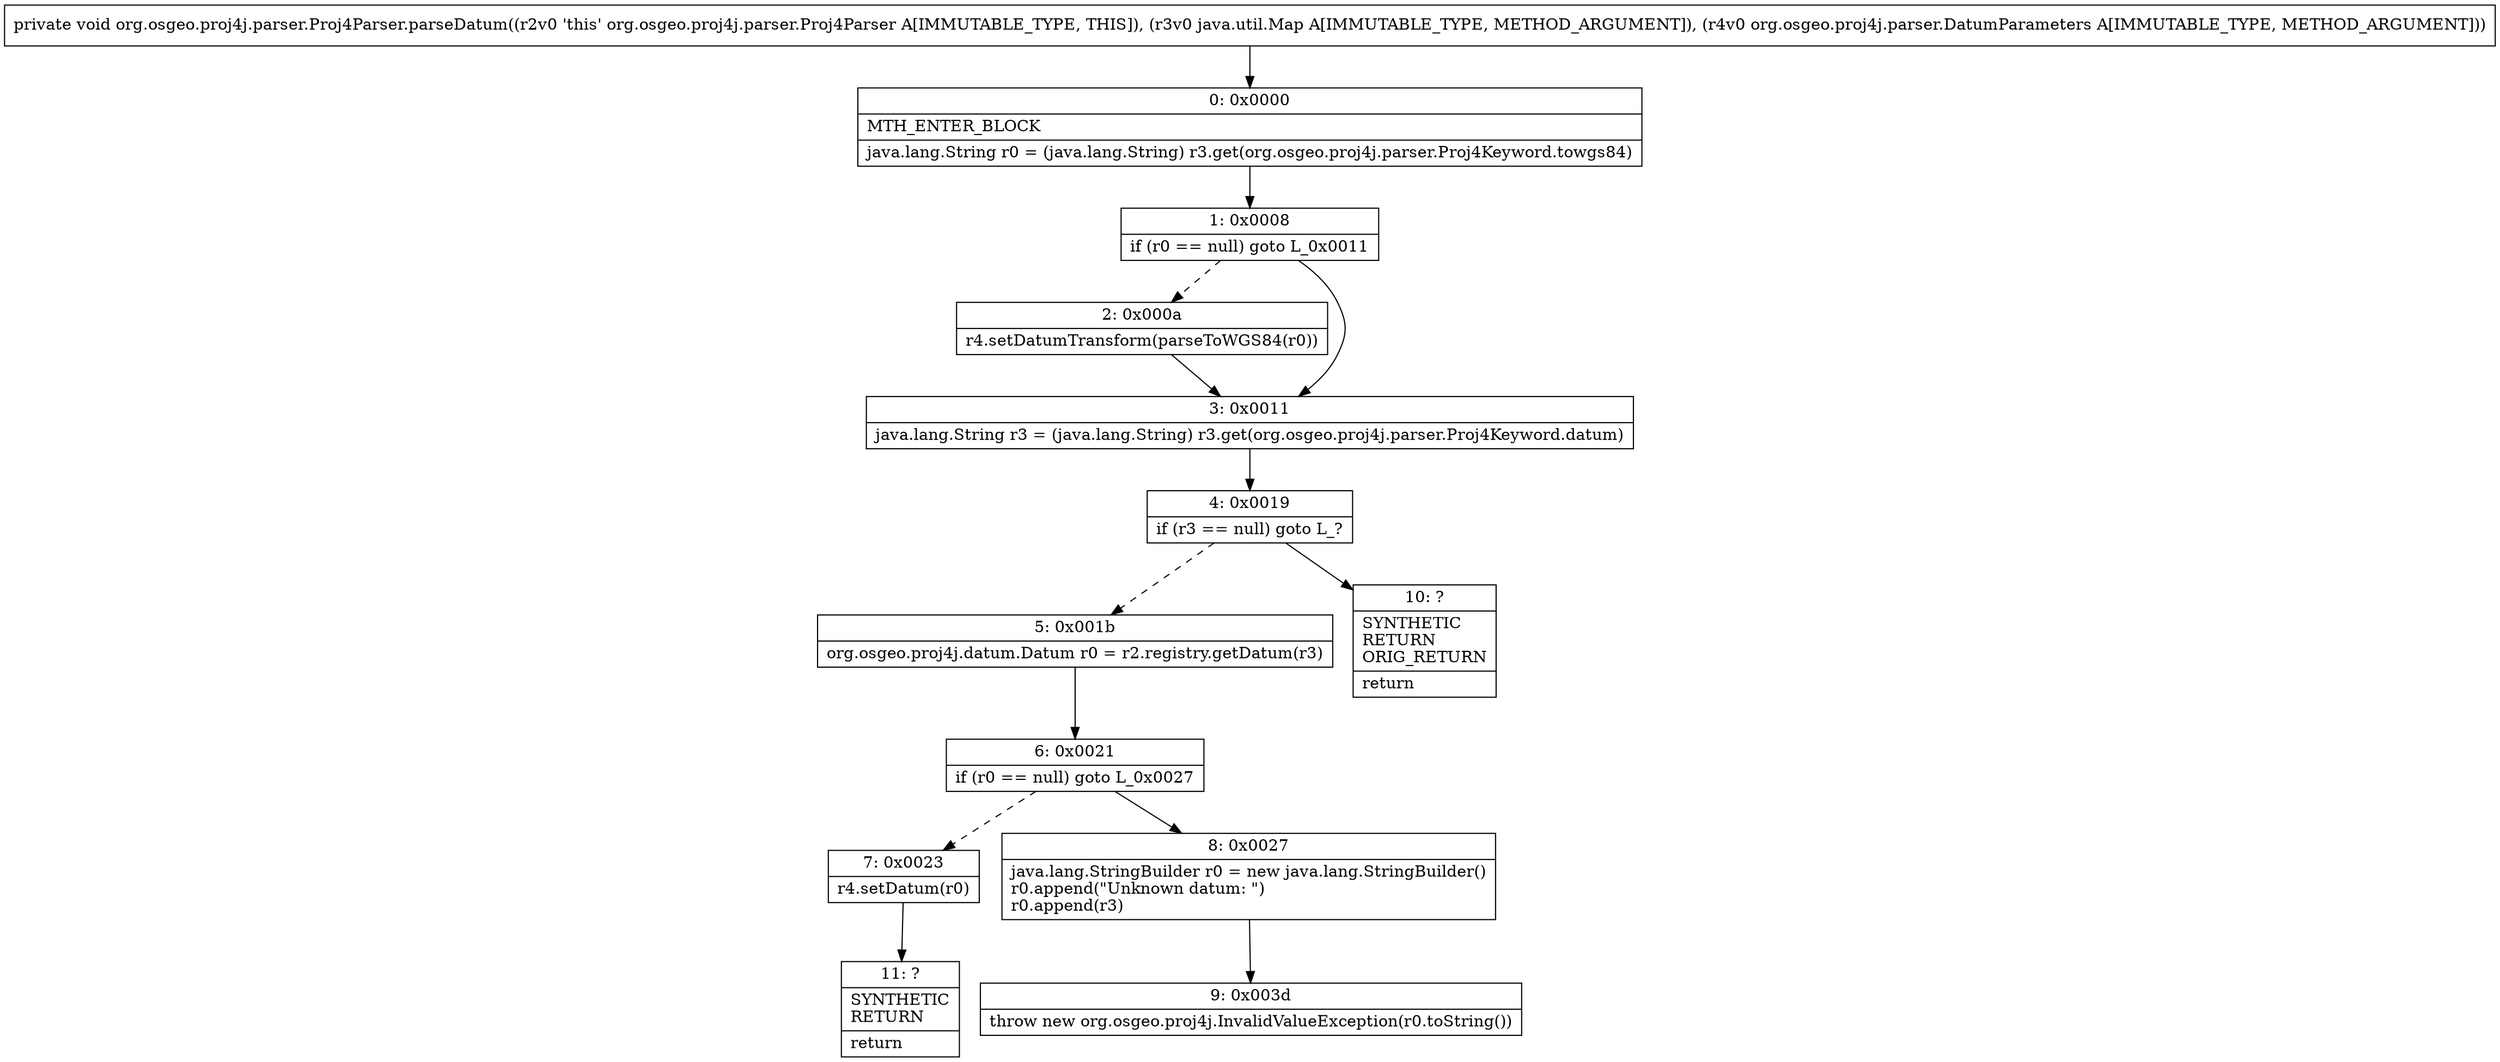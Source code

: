 digraph "CFG fororg.osgeo.proj4j.parser.Proj4Parser.parseDatum(Ljava\/util\/Map;Lorg\/osgeo\/proj4j\/parser\/DatumParameters;)V" {
Node_0 [shape=record,label="{0\:\ 0x0000|MTH_ENTER_BLOCK\l|java.lang.String r0 = (java.lang.String) r3.get(org.osgeo.proj4j.parser.Proj4Keyword.towgs84)\l}"];
Node_1 [shape=record,label="{1\:\ 0x0008|if (r0 == null) goto L_0x0011\l}"];
Node_2 [shape=record,label="{2\:\ 0x000a|r4.setDatumTransform(parseToWGS84(r0))\l}"];
Node_3 [shape=record,label="{3\:\ 0x0011|java.lang.String r3 = (java.lang.String) r3.get(org.osgeo.proj4j.parser.Proj4Keyword.datum)\l}"];
Node_4 [shape=record,label="{4\:\ 0x0019|if (r3 == null) goto L_?\l}"];
Node_5 [shape=record,label="{5\:\ 0x001b|org.osgeo.proj4j.datum.Datum r0 = r2.registry.getDatum(r3)\l}"];
Node_6 [shape=record,label="{6\:\ 0x0021|if (r0 == null) goto L_0x0027\l}"];
Node_7 [shape=record,label="{7\:\ 0x0023|r4.setDatum(r0)\l}"];
Node_8 [shape=record,label="{8\:\ 0x0027|java.lang.StringBuilder r0 = new java.lang.StringBuilder()\lr0.append(\"Unknown datum: \")\lr0.append(r3)\l}"];
Node_9 [shape=record,label="{9\:\ 0x003d|throw new org.osgeo.proj4j.InvalidValueException(r0.toString())\l}"];
Node_10 [shape=record,label="{10\:\ ?|SYNTHETIC\lRETURN\lORIG_RETURN\l|return\l}"];
Node_11 [shape=record,label="{11\:\ ?|SYNTHETIC\lRETURN\l|return\l}"];
MethodNode[shape=record,label="{private void org.osgeo.proj4j.parser.Proj4Parser.parseDatum((r2v0 'this' org.osgeo.proj4j.parser.Proj4Parser A[IMMUTABLE_TYPE, THIS]), (r3v0 java.util.Map A[IMMUTABLE_TYPE, METHOD_ARGUMENT]), (r4v0 org.osgeo.proj4j.parser.DatumParameters A[IMMUTABLE_TYPE, METHOD_ARGUMENT])) }"];
MethodNode -> Node_0;
Node_0 -> Node_1;
Node_1 -> Node_2[style=dashed];
Node_1 -> Node_3;
Node_2 -> Node_3;
Node_3 -> Node_4;
Node_4 -> Node_5[style=dashed];
Node_4 -> Node_10;
Node_5 -> Node_6;
Node_6 -> Node_7[style=dashed];
Node_6 -> Node_8;
Node_7 -> Node_11;
Node_8 -> Node_9;
}


